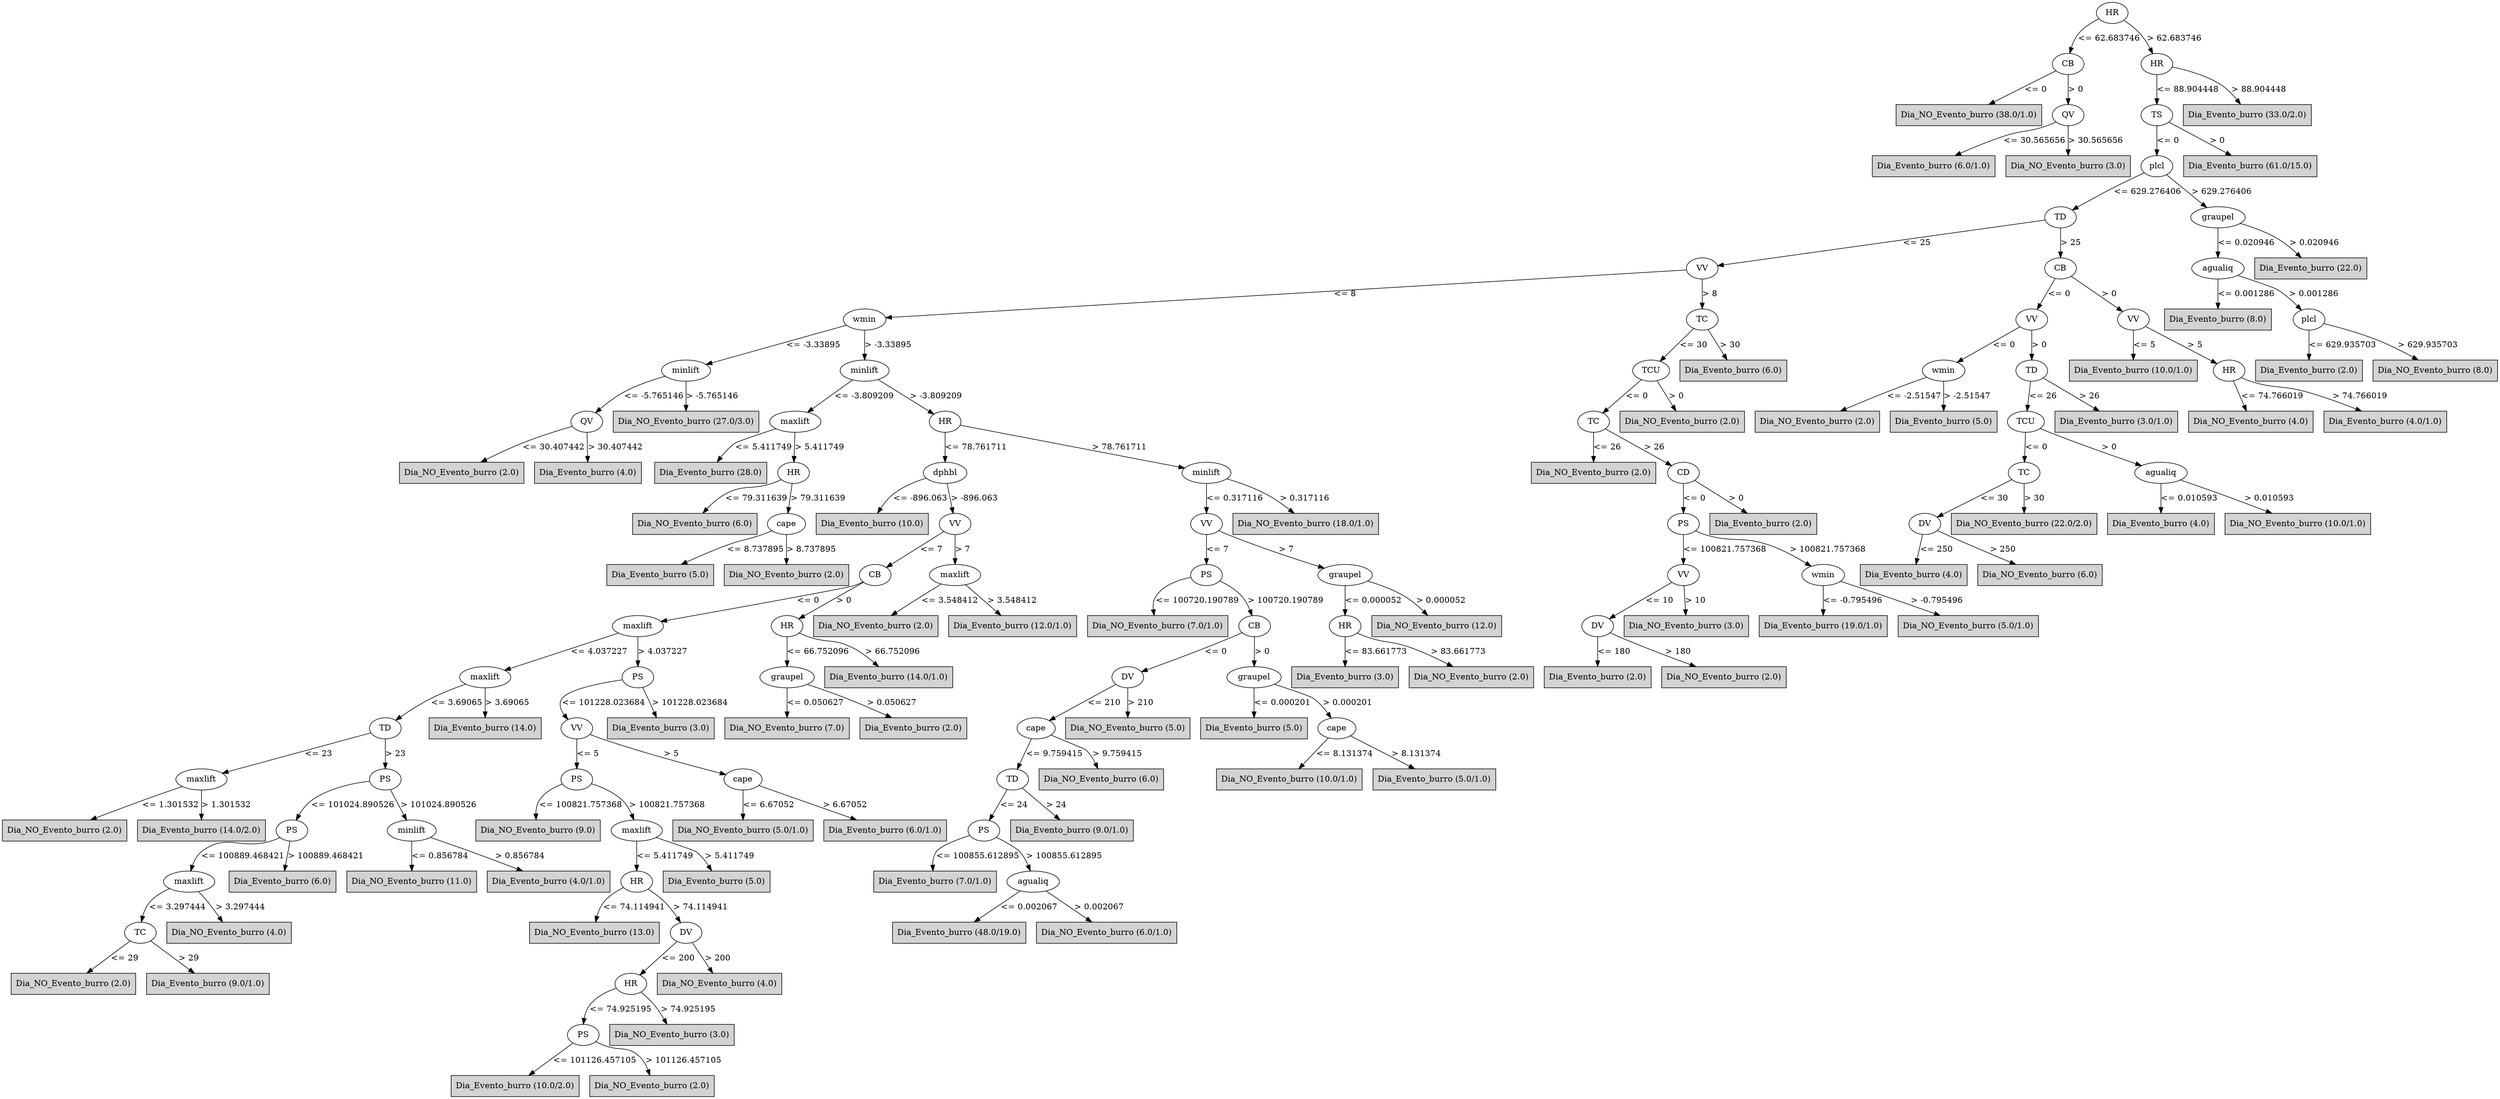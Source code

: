 digraph J48Tree {
N0 [label="HR" ]
N0->N1 [label="<= 62.683746"]
N1 [label="CB" ]
N1->N2 [label="<= 0"]
N2 [label="Dia_NO_Evento_burro (38.0/1.0)" shape=box style=filled ]
N1->N3 [label="> 0"]
N3 [label="QV" ]
N3->N4 [label="<= 30.565656"]
N4 [label="Dia_Evento_burro (6.0/1.0)" shape=box style=filled ]
N3->N5 [label="> 30.565656"]
N5 [label="Dia_NO_Evento_burro (3.0)" shape=box style=filled ]
N0->N6 [label="> 62.683746"]
N6 [label="HR" ]
N6->N7 [label="<= 88.904448"]
N7 [label="TS" ]
N7->N8 [label="<= 0"]
N8 [label="plcl" ]
N8->N9 [label="<= 629.276406"]
N9 [label="TD" ]
N9->N10 [label="<= 25"]
N10 [label="VV" ]
N10->N11 [label="<= 8"]
N11 [label="wmin" ]
N11->N12 [label="<= -3.33895"]
N12 [label="minlift" ]
N12->N13 [label="<= -5.765146"]
N13 [label="QV" ]
N13->N14 [label="<= 30.407442"]
N14 [label="Dia_NO_Evento_burro (2.0)" shape=box style=filled ]
N13->N15 [label="> 30.407442"]
N15 [label="Dia_Evento_burro (4.0)" shape=box style=filled ]
N12->N16 [label="> -5.765146"]
N16 [label="Dia_NO_Evento_burro (27.0/3.0)" shape=box style=filled ]
N11->N17 [label="> -3.33895"]
N17 [label="minlift" ]
N17->N18 [label="<= -3.809209"]
N18 [label="maxlift" ]
N18->N19 [label="<= 5.411749"]
N19 [label="Dia_Evento_burro (28.0)" shape=box style=filled ]
N18->N20 [label="> 5.411749"]
N20 [label="HR" ]
N20->N21 [label="<= 79.311639"]
N21 [label="Dia_NO_Evento_burro (6.0)" shape=box style=filled ]
N20->N22 [label="> 79.311639"]
N22 [label="cape" ]
N22->N23 [label="<= 8.737895"]
N23 [label="Dia_Evento_burro (5.0)" shape=box style=filled ]
N22->N24 [label="> 8.737895"]
N24 [label="Dia_NO_Evento_burro (2.0)" shape=box style=filled ]
N17->N25 [label="> -3.809209"]
N25 [label="HR" ]
N25->N26 [label="<= 78.761711"]
N26 [label="dphbl" ]
N26->N27 [label="<= -896.063"]
N27 [label="Dia_Evento_burro (10.0)" shape=box style=filled ]
N26->N28 [label="> -896.063"]
N28 [label="VV" ]
N28->N29 [label="<= 7"]
N29 [label="CB" ]
N29->N30 [label="<= 0"]
N30 [label="maxlift" ]
N30->N31 [label="<= 4.037227"]
N31 [label="maxlift" ]
N31->N32 [label="<= 3.69065"]
N32 [label="TD" ]
N32->N33 [label="<= 23"]
N33 [label="maxlift" ]
N33->N34 [label="<= 1.301532"]
N34 [label="Dia_NO_Evento_burro (2.0)" shape=box style=filled ]
N33->N35 [label="> 1.301532"]
N35 [label="Dia_Evento_burro (14.0/2.0)" shape=box style=filled ]
N32->N36 [label="> 23"]
N36 [label="PS" ]
N36->N37 [label="<= 101024.890526"]
N37 [label="PS" ]
N37->N38 [label="<= 100889.468421"]
N38 [label="maxlift" ]
N38->N39 [label="<= 3.297444"]
N39 [label="TC" ]
N39->N40 [label="<= 29"]
N40 [label="Dia_NO_Evento_burro (2.0)" shape=box style=filled ]
N39->N41 [label="> 29"]
N41 [label="Dia_Evento_burro (9.0/1.0)" shape=box style=filled ]
N38->N42 [label="> 3.297444"]
N42 [label="Dia_NO_Evento_burro (4.0)" shape=box style=filled ]
N37->N43 [label="> 100889.468421"]
N43 [label="Dia_Evento_burro (6.0)" shape=box style=filled ]
N36->N44 [label="> 101024.890526"]
N44 [label="minlift" ]
N44->N45 [label="<= 0.856784"]
N45 [label="Dia_NO_Evento_burro (11.0)" shape=box style=filled ]
N44->N46 [label="> 0.856784"]
N46 [label="Dia_Evento_burro (4.0/1.0)" shape=box style=filled ]
N31->N47 [label="> 3.69065"]
N47 [label="Dia_Evento_burro (14.0)" shape=box style=filled ]
N30->N48 [label="> 4.037227"]
N48 [label="PS" ]
N48->N49 [label="<= 101228.023684"]
N49 [label="VV" ]
N49->N50 [label="<= 5"]
N50 [label="PS" ]
N50->N51 [label="<= 100821.757368"]
N51 [label="Dia_NO_Evento_burro (9.0)" shape=box style=filled ]
N50->N52 [label="> 100821.757368"]
N52 [label="maxlift" ]
N52->N53 [label="<= 5.411749"]
N53 [label="HR" ]
N53->N54 [label="<= 74.114941"]
N54 [label="Dia_NO_Evento_burro (13.0)" shape=box style=filled ]
N53->N55 [label="> 74.114941"]
N55 [label="DV" ]
N55->N56 [label="<= 200"]
N56 [label="HR" ]
N56->N57 [label="<= 74.925195"]
N57 [label="PS" ]
N57->N58 [label="<= 101126.457105"]
N58 [label="Dia_Evento_burro (10.0/2.0)" shape=box style=filled ]
N57->N59 [label="> 101126.457105"]
N59 [label="Dia_NO_Evento_burro (2.0)" shape=box style=filled ]
N56->N60 [label="> 74.925195"]
N60 [label="Dia_NO_Evento_burro (3.0)" shape=box style=filled ]
N55->N61 [label="> 200"]
N61 [label="Dia_NO_Evento_burro (4.0)" shape=box style=filled ]
N52->N62 [label="> 5.411749"]
N62 [label="Dia_Evento_burro (5.0)" shape=box style=filled ]
N49->N63 [label="> 5"]
N63 [label="cape" ]
N63->N64 [label="<= 6.67052"]
N64 [label="Dia_NO_Evento_burro (5.0/1.0)" shape=box style=filled ]
N63->N65 [label="> 6.67052"]
N65 [label="Dia_Evento_burro (6.0/1.0)" shape=box style=filled ]
N48->N66 [label="> 101228.023684"]
N66 [label="Dia_Evento_burro (3.0)" shape=box style=filled ]
N29->N67 [label="> 0"]
N67 [label="HR" ]
N67->N68 [label="<= 66.752096"]
N68 [label="graupel" ]
N68->N69 [label="<= 0.050627"]
N69 [label="Dia_NO_Evento_burro (7.0)" shape=box style=filled ]
N68->N70 [label="> 0.050627"]
N70 [label="Dia_Evento_burro (2.0)" shape=box style=filled ]
N67->N71 [label="> 66.752096"]
N71 [label="Dia_Evento_burro (14.0/1.0)" shape=box style=filled ]
N28->N72 [label="> 7"]
N72 [label="maxlift" ]
N72->N73 [label="<= 3.548412"]
N73 [label="Dia_NO_Evento_burro (2.0)" shape=box style=filled ]
N72->N74 [label="> 3.548412"]
N74 [label="Dia_Evento_burro (12.0/1.0)" shape=box style=filled ]
N25->N75 [label="> 78.761711"]
N75 [label="minlift" ]
N75->N76 [label="<= 0.317116"]
N76 [label="VV" ]
N76->N77 [label="<= 7"]
N77 [label="PS" ]
N77->N78 [label="<= 100720.190789"]
N78 [label="Dia_NO_Evento_burro (7.0/1.0)" shape=box style=filled ]
N77->N79 [label="> 100720.190789"]
N79 [label="CB" ]
N79->N80 [label="<= 0"]
N80 [label="DV" ]
N80->N81 [label="<= 210"]
N81 [label="cape" ]
N81->N82 [label="<= 9.759415"]
N82 [label="TD" ]
N82->N83 [label="<= 24"]
N83 [label="PS" ]
N83->N84 [label="<= 100855.612895"]
N84 [label="Dia_Evento_burro (7.0/1.0)" shape=box style=filled ]
N83->N85 [label="> 100855.612895"]
N85 [label="agualiq" ]
N85->N86 [label="<= 0.002067"]
N86 [label="Dia_Evento_burro (48.0/19.0)" shape=box style=filled ]
N85->N87 [label="> 0.002067"]
N87 [label="Dia_NO_Evento_burro (6.0/1.0)" shape=box style=filled ]
N82->N88 [label="> 24"]
N88 [label="Dia_Evento_burro (9.0/1.0)" shape=box style=filled ]
N81->N89 [label="> 9.759415"]
N89 [label="Dia_NO_Evento_burro (6.0)" shape=box style=filled ]
N80->N90 [label="> 210"]
N90 [label="Dia_NO_Evento_burro (5.0)" shape=box style=filled ]
N79->N91 [label="> 0"]
N91 [label="graupel" ]
N91->N92 [label="<= 0.000201"]
N92 [label="Dia_Evento_burro (5.0)" shape=box style=filled ]
N91->N93 [label="> 0.000201"]
N93 [label="cape" ]
N93->N94 [label="<= 8.131374"]
N94 [label="Dia_NO_Evento_burro (10.0/1.0)" shape=box style=filled ]
N93->N95 [label="> 8.131374"]
N95 [label="Dia_Evento_burro (5.0/1.0)" shape=box style=filled ]
N76->N96 [label="> 7"]
N96 [label="graupel" ]
N96->N97 [label="<= 0.000052"]
N97 [label="HR" ]
N97->N98 [label="<= 83.661773"]
N98 [label="Dia_Evento_burro (3.0)" shape=box style=filled ]
N97->N99 [label="> 83.661773"]
N99 [label="Dia_NO_Evento_burro (2.0)" shape=box style=filled ]
N96->N100 [label="> 0.000052"]
N100 [label="Dia_NO_Evento_burro (12.0)" shape=box style=filled ]
N75->N101 [label="> 0.317116"]
N101 [label="Dia_NO_Evento_burro (18.0/1.0)" shape=box style=filled ]
N10->N102 [label="> 8"]
N102 [label="TC" ]
N102->N103 [label="<= 30"]
N103 [label="TCU" ]
N103->N104 [label="<= 0"]
N104 [label="TC" ]
N104->N105 [label="<= 26"]
N105 [label="Dia_NO_Evento_burro (2.0)" shape=box style=filled ]
N104->N106 [label="> 26"]
N106 [label="CD" ]
N106->N107 [label="<= 0"]
N107 [label="PS" ]
N107->N108 [label="<= 100821.757368"]
N108 [label="VV" ]
N108->N109 [label="<= 10"]
N109 [label="DV" ]
N109->N110 [label="<= 180"]
N110 [label="Dia_Evento_burro (2.0)" shape=box style=filled ]
N109->N111 [label="> 180"]
N111 [label="Dia_NO_Evento_burro (2.0)" shape=box style=filled ]
N108->N112 [label="> 10"]
N112 [label="Dia_NO_Evento_burro (3.0)" shape=box style=filled ]
N107->N113 [label="> 100821.757368"]
N113 [label="wmin" ]
N113->N114 [label="<= -0.795496"]
N114 [label="Dia_Evento_burro (19.0/1.0)" shape=box style=filled ]
N113->N115 [label="> -0.795496"]
N115 [label="Dia_NO_Evento_burro (5.0/1.0)" shape=box style=filled ]
N106->N116 [label="> 0"]
N116 [label="Dia_Evento_burro (2.0)" shape=box style=filled ]
N103->N117 [label="> 0"]
N117 [label="Dia_NO_Evento_burro (2.0)" shape=box style=filled ]
N102->N118 [label="> 30"]
N118 [label="Dia_Evento_burro (6.0)" shape=box style=filled ]
N9->N119 [label="> 25"]
N119 [label="CB" ]
N119->N120 [label="<= 0"]
N120 [label="VV" ]
N120->N121 [label="<= 0"]
N121 [label="wmin" ]
N121->N122 [label="<= -2.51547"]
N122 [label="Dia_NO_Evento_burro (2.0)" shape=box style=filled ]
N121->N123 [label="> -2.51547"]
N123 [label="Dia_Evento_burro (5.0)" shape=box style=filled ]
N120->N124 [label="> 0"]
N124 [label="TD" ]
N124->N125 [label="<= 26"]
N125 [label="TCU" ]
N125->N126 [label="<= 0"]
N126 [label="TC" ]
N126->N127 [label="<= 30"]
N127 [label="DV" ]
N127->N128 [label="<= 250"]
N128 [label="Dia_Evento_burro (4.0)" shape=box style=filled ]
N127->N129 [label="> 250"]
N129 [label="Dia_NO_Evento_burro (6.0)" shape=box style=filled ]
N126->N130 [label="> 30"]
N130 [label="Dia_NO_Evento_burro (22.0/2.0)" shape=box style=filled ]
N125->N131 [label="> 0"]
N131 [label="agualiq" ]
N131->N132 [label="<= 0.010593"]
N132 [label="Dia_Evento_burro (4.0)" shape=box style=filled ]
N131->N133 [label="> 0.010593"]
N133 [label="Dia_NO_Evento_burro (10.0/1.0)" shape=box style=filled ]
N124->N134 [label="> 26"]
N134 [label="Dia_Evento_burro (3.0/1.0)" shape=box style=filled ]
N119->N135 [label="> 0"]
N135 [label="VV" ]
N135->N136 [label="<= 5"]
N136 [label="Dia_Evento_burro (10.0/1.0)" shape=box style=filled ]
N135->N137 [label="> 5"]
N137 [label="HR" ]
N137->N138 [label="<= 74.766019"]
N138 [label="Dia_NO_Evento_burro (4.0)" shape=box style=filled ]
N137->N139 [label="> 74.766019"]
N139 [label="Dia_Evento_burro (4.0/1.0)" shape=box style=filled ]
N8->N140 [label="> 629.276406"]
N140 [label="graupel" ]
N140->N141 [label="<= 0.020946"]
N141 [label="agualiq" ]
N141->N142 [label="<= 0.001286"]
N142 [label="Dia_Evento_burro (8.0)" shape=box style=filled ]
N141->N143 [label="> 0.001286"]
N143 [label="plcl" ]
N143->N144 [label="<= 629.935703"]
N144 [label="Dia_Evento_burro (2.0)" shape=box style=filled ]
N143->N145 [label="> 629.935703"]
N145 [label="Dia_NO_Evento_burro (8.0)" shape=box style=filled ]
N140->N146 [label="> 0.020946"]
N146 [label="Dia_Evento_burro (22.0)" shape=box style=filled ]
N7->N147 [label="> 0"]
N147 [label="Dia_Evento_burro (61.0/15.0)" shape=box style=filled ]
N6->N148 [label="> 88.904448"]
N148 [label="Dia_Evento_burro (33.0/2.0)" shape=box style=filled ]
}

